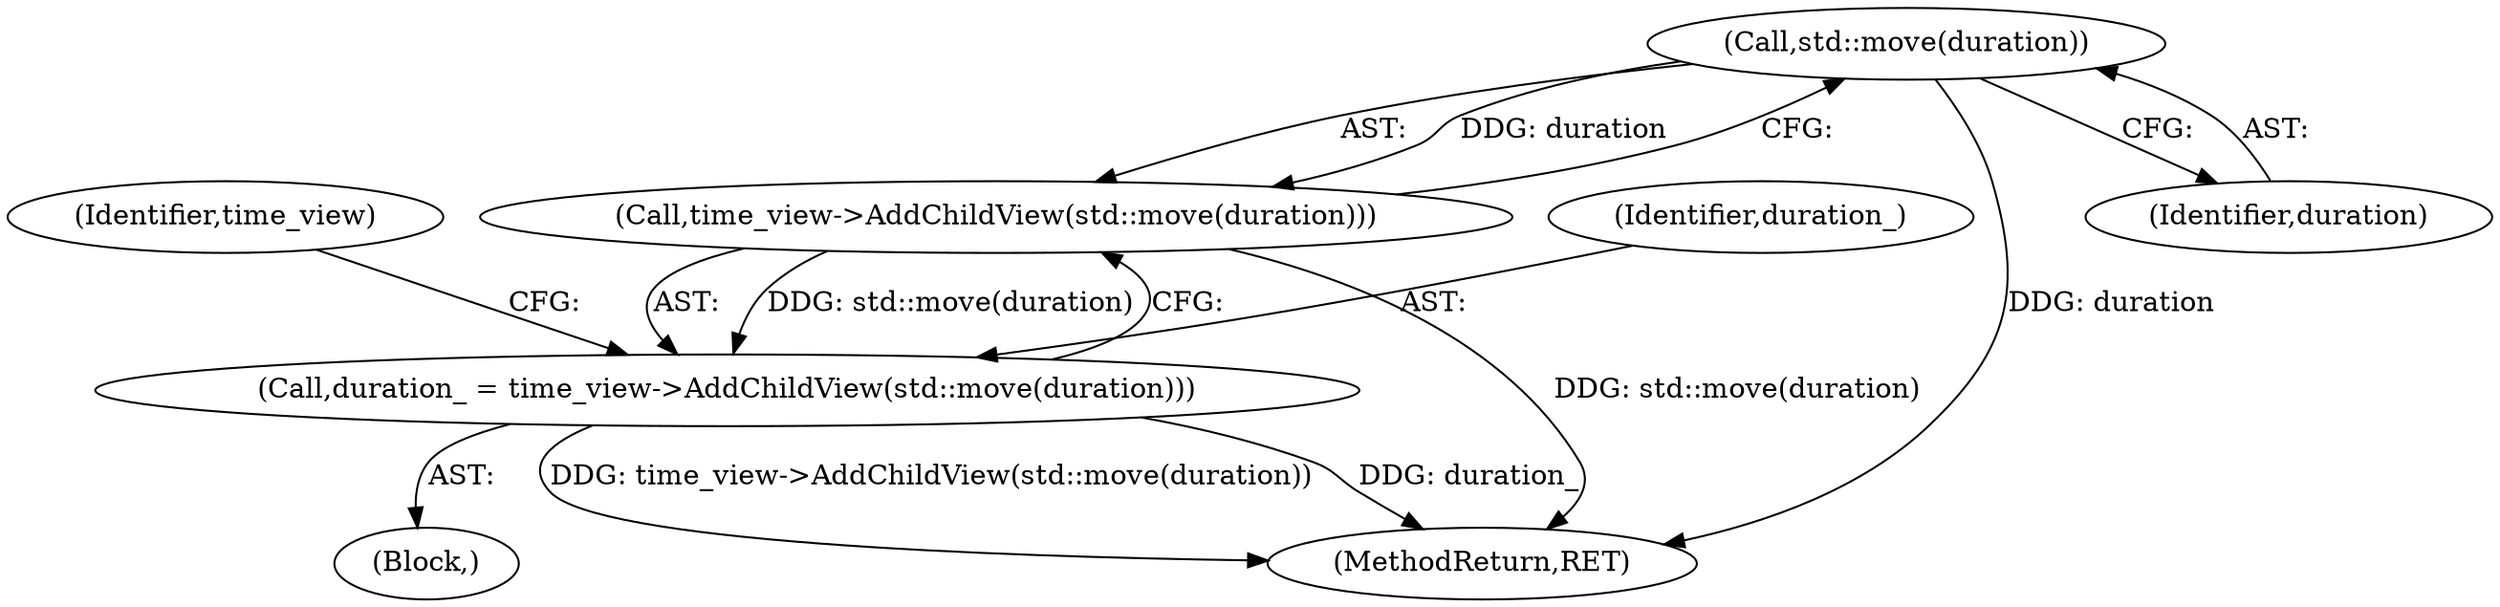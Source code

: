 digraph "0_Chrome_c25b198675380f713a56649c857b4367601d4a3d_8@API" {
"1000170" [label="(Call,std::move(duration))"];
"1000169" [label="(Call,time_view->AddChildView(std::move(duration)))"];
"1000167" [label="(Call,duration_ = time_view->AddChildView(std::move(duration)))"];
"1000167" [label="(Call,duration_ = time_view->AddChildView(std::move(duration)))"];
"1000168" [label="(Identifier,duration_)"];
"1000171" [label="(Identifier,duration)"];
"1000169" [label="(Call,time_view->AddChildView(std::move(duration)))"];
"1000174" [label="(Identifier,time_view)"];
"1000102" [label="(Block,)"];
"1000175" [label="(MethodReturn,RET)"];
"1000170" [label="(Call,std::move(duration))"];
"1000170" -> "1000169"  [label="AST: "];
"1000170" -> "1000171"  [label="CFG: "];
"1000171" -> "1000170"  [label="AST: "];
"1000169" -> "1000170"  [label="CFG: "];
"1000170" -> "1000175"  [label="DDG: duration"];
"1000170" -> "1000169"  [label="DDG: duration"];
"1000169" -> "1000167"  [label="AST: "];
"1000167" -> "1000169"  [label="CFG: "];
"1000169" -> "1000175"  [label="DDG: std::move(duration)"];
"1000169" -> "1000167"  [label="DDG: std::move(duration)"];
"1000167" -> "1000102"  [label="AST: "];
"1000168" -> "1000167"  [label="AST: "];
"1000174" -> "1000167"  [label="CFG: "];
"1000167" -> "1000175"  [label="DDG: time_view->AddChildView(std::move(duration))"];
"1000167" -> "1000175"  [label="DDG: duration_"];
}

